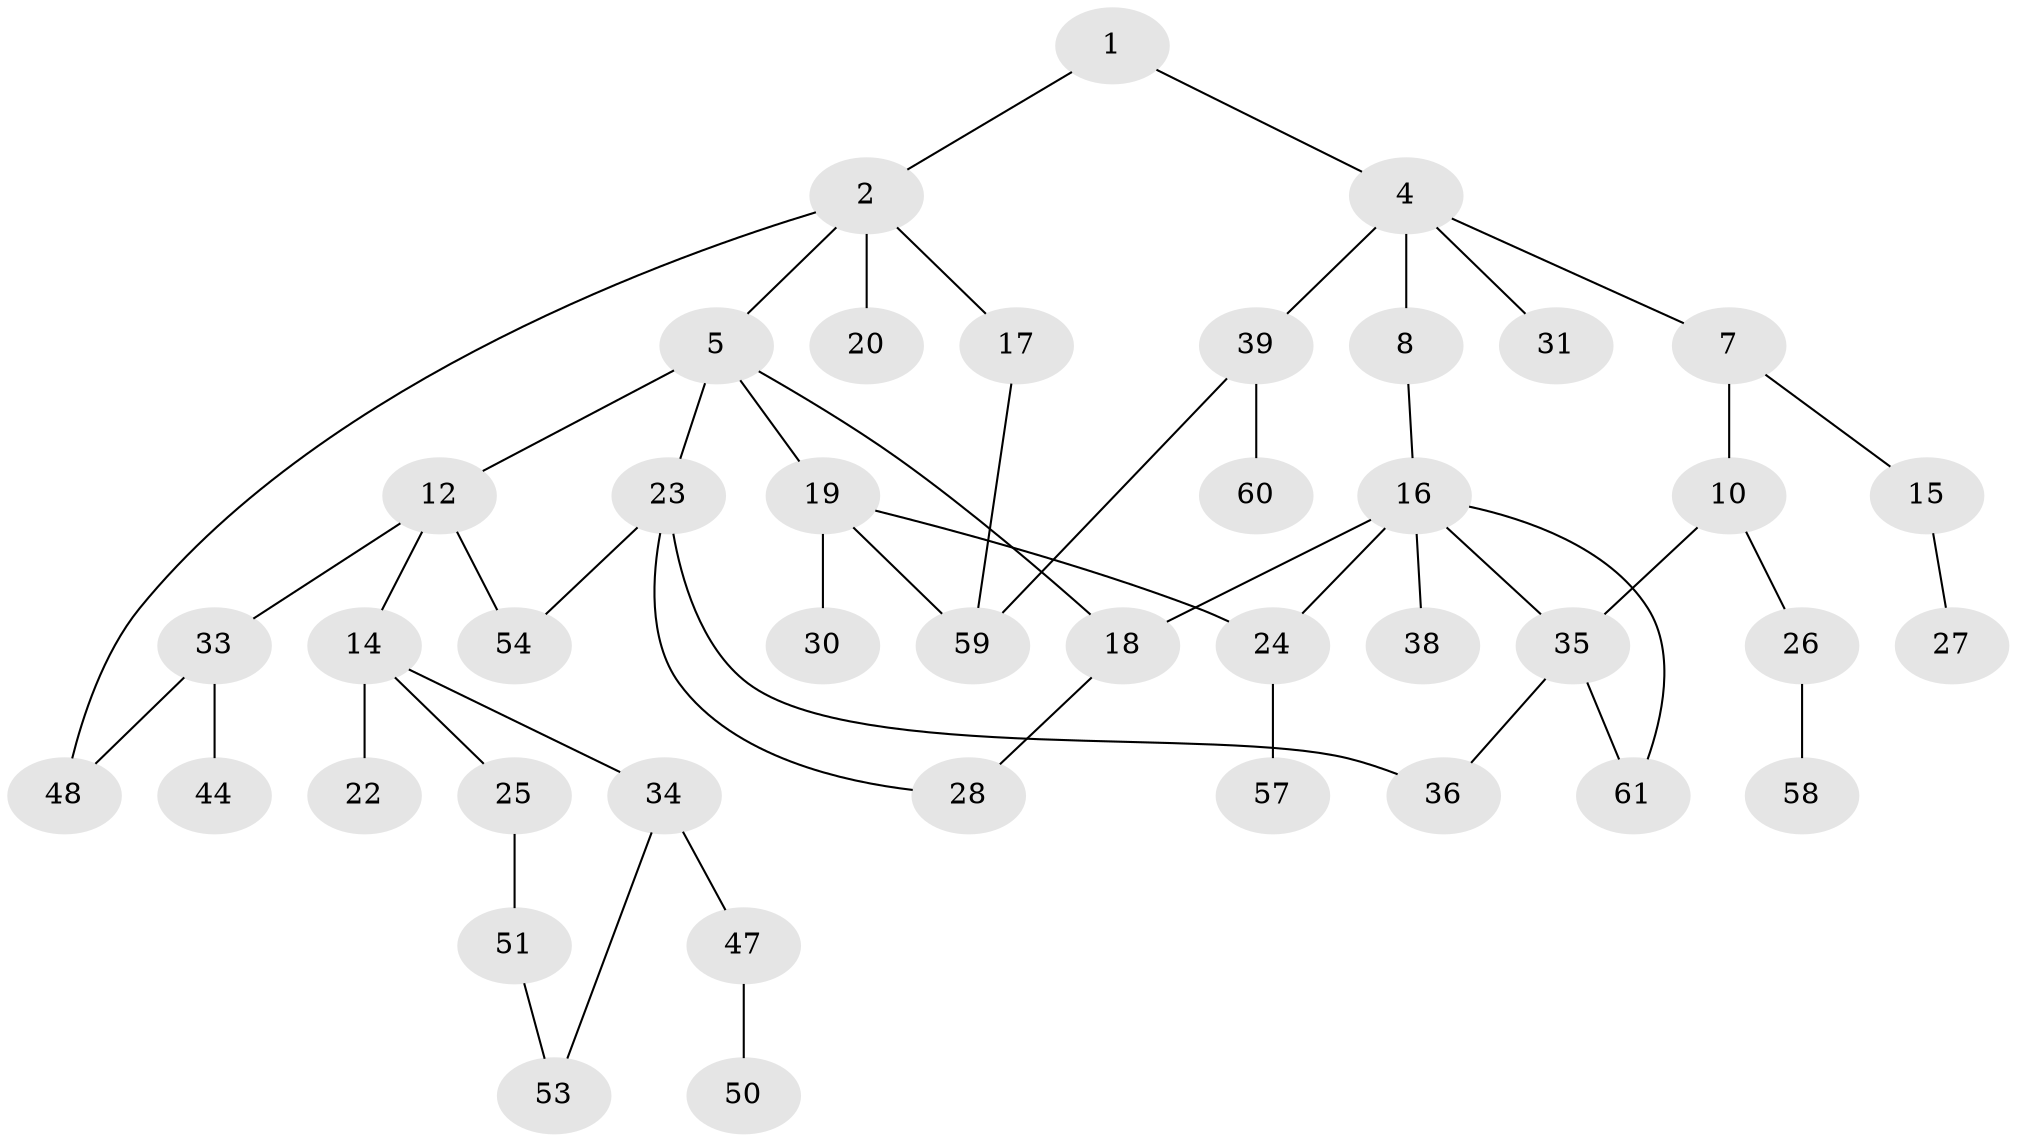 // original degree distribution, {2: 0.2786885245901639, 4: 0.13114754098360656, 3: 0.29508196721311475, 5: 0.01639344262295082, 1: 0.2786885245901639}
// Generated by graph-tools (version 1.1) at 2025/10/02/27/25 16:10:51]
// undirected, 42 vertices, 52 edges
graph export_dot {
graph [start="1"]
  node [color=gray90,style=filled];
  1;
  2 [super="+3"];
  4 [super="+6"];
  5 [super="+9"];
  7 [super="+11"];
  8 [super="+32"];
  10;
  12 [super="+13"];
  14;
  15 [super="+41"];
  16 [super="+43"];
  17;
  18;
  19 [super="+21"];
  20;
  22 [super="+46"];
  23 [super="+29"];
  24 [super="+42"];
  25;
  26 [super="+55"];
  27;
  28;
  30;
  31;
  33 [super="+40"];
  34 [super="+45"];
  35 [super="+37"];
  36;
  38;
  39 [super="+56"];
  44;
  47 [super="+49"];
  48;
  50;
  51 [super="+52"];
  53;
  54;
  57;
  58;
  59;
  60;
  61;
  1 -- 2;
  1 -- 4;
  2 -- 5;
  2 -- 48;
  2 -- 17;
  2 -- 20;
  4 -- 7;
  4 -- 8;
  4 -- 31;
  4 -- 39;
  5 -- 12;
  5 -- 23;
  5 -- 18;
  5 -- 19;
  7 -- 10;
  7 -- 15;
  8 -- 16;
  10 -- 26;
  10 -- 35;
  12 -- 14;
  12 -- 33;
  12 -- 54;
  14 -- 22;
  14 -- 25;
  14 -- 34;
  15 -- 27;
  16 -- 38;
  16 -- 61;
  16 -- 24;
  16 -- 18;
  16 -- 35;
  17 -- 59;
  18 -- 28;
  19 -- 24;
  19 -- 30;
  19 -- 59;
  23 -- 36;
  23 -- 28;
  23 -- 54;
  24 -- 57;
  25 -- 51;
  26 -- 58;
  33 -- 48;
  33 -- 44;
  34 -- 53;
  34 -- 47;
  35 -- 36;
  35 -- 61;
  39 -- 60;
  39 -- 59;
  47 -- 50;
  51 -- 53;
}
